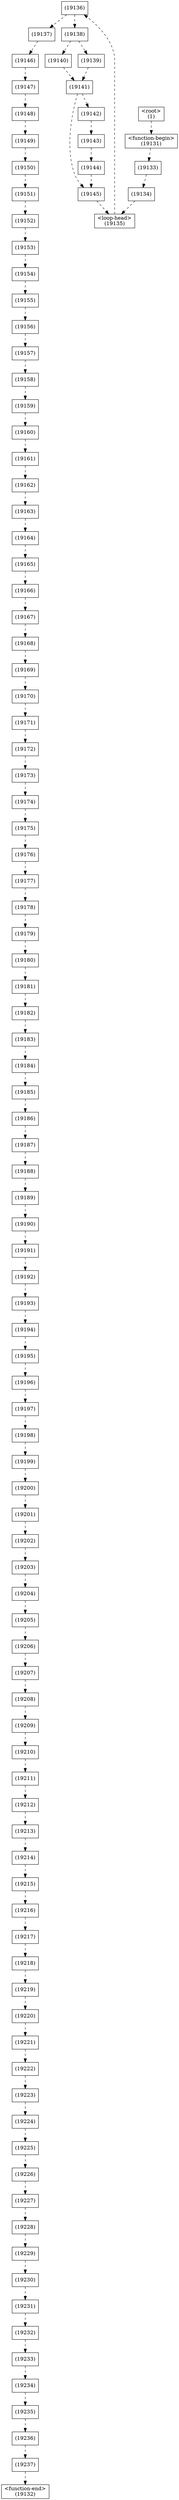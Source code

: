 digraph graphname {
n19237 [shape=box,label="(19237)"];
n19236 -> n19237[style="dashed"];
n19236 [shape=box,label="(19236)"];
n19235 -> n19236[style="dashed"];
n19235 [shape=box,label="(19235)"];
n19234 -> n19235[style="dashed"];
n19234 [shape=box,label="(19234)"];
n19233 -> n19234[style="dashed"];
n19233 [shape=box,label="(19233)"];
n19232 -> n19233[style="dashed"];
n19232 [shape=box,label="(19232)"];
n19231 -> n19232[style="dashed"];
n19231 [shape=box,label="(19231)"];
n19230 -> n19231[style="dashed"];
n19230 [shape=box,label="(19230)"];
n19229 -> n19230[style="dashed"];
n19229 [shape=box,label="(19229)"];
n19228 -> n19229[style="dashed"];
n19228 [shape=box,label="(19228)"];
n19227 -> n19228[style="dashed"];
n19227 [shape=box,label="(19227)"];
n19226 -> n19227[style="dashed"];
n19226 [shape=box,label="(19226)"];
n19225 -> n19226[style="dashed"];
n19225 [shape=box,label="(19225)"];
n19224 -> n19225[style="dashed"];
n19224 [shape=box,label="(19224)"];
n19223 -> n19224[style="dashed"];
n19223 [shape=box,label="(19223)"];
n19222 -> n19223[style="dashed"];
n19222 [shape=box,label="(19222)"];
n19221 -> n19222[style="dashed"];
n19221 [shape=box,label="(19221)"];
n19220 -> n19221[style="dashed"];
n19220 [shape=box,label="(19220)"];
n19219 -> n19220[style="dashed"];
n19219 [shape=box,label="(19219)"];
n19218 -> n19219[style="dashed"];
n19218 [shape=box,label="(19218)"];
n19217 -> n19218[style="dashed"];
n19217 [shape=box,label="(19217)"];
n19216 -> n19217[style="dashed"];
n19216 [shape=box,label="(19216)"];
n19215 -> n19216[style="dashed"];
n19215 [shape=box,label="(19215)"];
n19214 -> n19215[style="dashed"];
n19214 [shape=box,label="(19214)"];
n19213 -> n19214[style="dashed"];
n19213 [shape=box,label="(19213)"];
n19212 -> n19213[style="dashed"];
n19212 [shape=box,label="(19212)"];
n19211 -> n19212[style="dashed"];
n19211 [shape=box,label="(19211)"];
n19210 -> n19211[style="dashed"];
n19210 [shape=box,label="(19210)"];
n19209 -> n19210[style="dashed"];
n19209 [shape=box,label="(19209)"];
n19208 -> n19209[style="dashed"];
n19208 [shape=box,label="(19208)"];
n19207 -> n19208[style="dashed"];
n19207 [shape=box,label="(19207)"];
n19206 -> n19207[style="dashed"];
n19206 [shape=box,label="(19206)"];
n19205 -> n19206[style="dashed"];
n19205 [shape=box,label="(19205)"];
n19204 -> n19205[style="dashed"];
n19204 [shape=box,label="(19204)"];
n19203 -> n19204[style="dashed"];
n19203 [shape=box,label="(19203)"];
n19202 -> n19203[style="dashed"];
n19202 [shape=box,label="(19202)"];
n19201 -> n19202[style="dashed"];
n19201 [shape=box,label="(19201)"];
n19200 -> n19201[style="dashed"];
n19200 [shape=box,label="(19200)"];
n19199 -> n19200[style="dashed"];
n19199 [shape=box,label="(19199)"];
n19198 -> n19199[style="dashed"];
n19198 [shape=box,label="(19198)"];
n19197 -> n19198[style="dashed"];
n19197 [shape=box,label="(19197)"];
n19196 -> n19197[style="dashed"];
n19196 [shape=box,label="(19196)"];
n19195 -> n19196[style="dashed"];
n19195 [shape=box,label="(19195)"];
n19194 -> n19195[style="dashed"];
n19194 [shape=box,label="(19194)"];
n19193 -> n19194[style="dashed"];
n19193 [shape=box,label="(19193)"];
n19192 -> n19193[style="dashed"];
n19192 [shape=box,label="(19192)"];
n19191 -> n19192[style="dashed"];
n19191 [shape=box,label="(19191)"];
n19190 -> n19191[style="dashed"];
n19190 [shape=box,label="(19190)"];
n19189 -> n19190[style="dashed"];
n19189 [shape=box,label="(19189)"];
n19188 -> n19189[style="dashed"];
n19188 [shape=box,label="(19188)"];
n19187 -> n19188[style="dashed"];
n19187 [shape=box,label="(19187)"];
n19186 -> n19187[style="dashed"];
n19186 [shape=box,label="(19186)"];
n19185 -> n19186[style="dashed"];
n19185 [shape=box,label="(19185)"];
n19184 -> n19185[style="dashed"];
n19184 [shape=box,label="(19184)"];
n19183 -> n19184[style="dashed"];
n19183 [shape=box,label="(19183)"];
n19182 -> n19183[style="dashed"];
n19182 [shape=box,label="(19182)"];
n19181 -> n19182[style="dashed"];
n19181 [shape=box,label="(19181)"];
n19180 -> n19181[style="dashed"];
n19180 [shape=box,label="(19180)"];
n19179 -> n19180[style="dashed"];
n19179 [shape=box,label="(19179)"];
n19178 -> n19179[style="dashed"];
n19178 [shape=box,label="(19178)"];
n19177 -> n19178[style="dashed"];
n19177 [shape=box,label="(19177)"];
n19176 -> n19177[style="dashed"];
n19176 [shape=box,label="(19176)"];
n19175 -> n19176[style="dashed"];
n19175 [shape=box,label="(19175)"];
n19174 -> n19175[style="dashed"];
n19174 [shape=box,label="(19174)"];
n19173 -> n19174[style="dashed"];
n19173 [shape=box,label="(19173)"];
n19172 -> n19173[style="dashed"];
n19172 [shape=box,label="(19172)"];
n19171 -> n19172[style="dashed"];
n19171 [shape=box,label="(19171)"];
n19170 -> n19171[style="dashed"];
n19170 [shape=box,label="(19170)"];
n19169 -> n19170[style="dashed"];
n19169 [shape=box,label="(19169)"];
n19168 -> n19169[style="dashed"];
n19168 [shape=box,label="(19168)"];
n19167 -> n19168[style="dashed"];
n19167 [shape=box,label="(19167)"];
n19166 -> n19167[style="dashed"];
n19166 [shape=box,label="(19166)"];
n19165 -> n19166[style="dashed"];
n19165 [shape=box,label="(19165)"];
n19164 -> n19165[style="dashed"];
n19164 [shape=box,label="(19164)"];
n19163 -> n19164[style="dashed"];
n19163 [shape=box,label="(19163)"];
n19162 -> n19163[style="dashed"];
n19162 [shape=box,label="(19162)"];
n19161 -> n19162[style="dashed"];
n19161 [shape=box,label="(19161)"];
n19160 -> n19161[style="dashed"];
n19160 [shape=box,label="(19160)"];
n19159 -> n19160[style="dashed"];
n19159 [shape=box,label="(19159)"];
n19158 -> n19159[style="dashed"];
n19158 [shape=box,label="(19158)"];
n19157 -> n19158[style="dashed"];
n19157 [shape=box,label="(19157)"];
n19156 -> n19157[style="dashed"];
n19156 [shape=box,label="(19156)"];
n19155 -> n19156[style="dashed"];
n19155 [shape=box,label="(19155)"];
n19154 -> n19155[style="dashed"];
n19154 [shape=box,label="(19154)"];
n19153 -> n19154[style="dashed"];
n19153 [shape=box,label="(19153)"];
n19152 -> n19153[style="dashed"];
n19152 [shape=box,label="(19152)"];
n19151 -> n19152[style="dashed"];
n19151 [shape=box,label="(19151)"];
n19150 -> n19151[style="dashed"];
n19150 [shape=box,label="(19150)"];
n19149 -> n19150[style="dashed"];
n19149 [shape=box,label="(19149)"];
n19148 -> n19149[style="dashed"];
n19148 [shape=box,label="(19148)"];
n19147 -> n19148[style="dashed"];
n19147 [shape=box,label="(19147)"];
n19146 -> n19147[style="dashed"];
n19146 [shape=box,label="(19146)"];
n19137 -> n19146[style="dashed"];
n19145 [shape=box,label="(19145)"];
n19144 -> n19145[style="dashed"];
n19141 -> n19145[style="dashed"];
n19144 [shape=box,label="(19144)"];
n19143 -> n19144[style="dashed"];
n19143 [shape=box,label="(19143)"];
n19142 -> n19143[style="dashed"];
n19142 [shape=box,label="(19142)"];
n19141 -> n19142[style="dashed"];
n19141 [shape=box,label="(19141)"];
n19140 -> n19141[style="dashed"];
n19139 -> n19141[style="dashed"];
n19140 [shape=box,label="(19140)"];
n19138 -> n19140[style="dashed"];
n19139 [shape=box,label="(19139)"];
n19138 -> n19139[style="dashed"];
n19138 [shape=box,label="(19138)"];
n19136 -> n19138[style="dashed"];
n19137 [shape=box,label="(19137)"];
n19136 -> n19137[style="dashed"];
n19136 [shape=box,label="(19136)"];
n19135 -> n19136[style="dashed"];
n19135 [shape=box,label="<loop-head>
(19135)"];
n19145 -> n19135[style="dashed"];
n19134 -> n19135[style="dashed"];
n19134 [shape=box,label="(19134)"];
n19133 -> n19134[style="dashed"];
n19133 [shape=box,label="(19133)"];
n19131 -> n19133[style="dashed"];
n19132 [shape=box,label="<function-end>
(19132)"];
n19237 -> n19132[style="dashed"];
n19131 [shape=box,label="<function-begin>
(19131)"];
n1 -> n19131[style="dashed"];
n1 [shape=box,label="<root>
(1)"];
}
